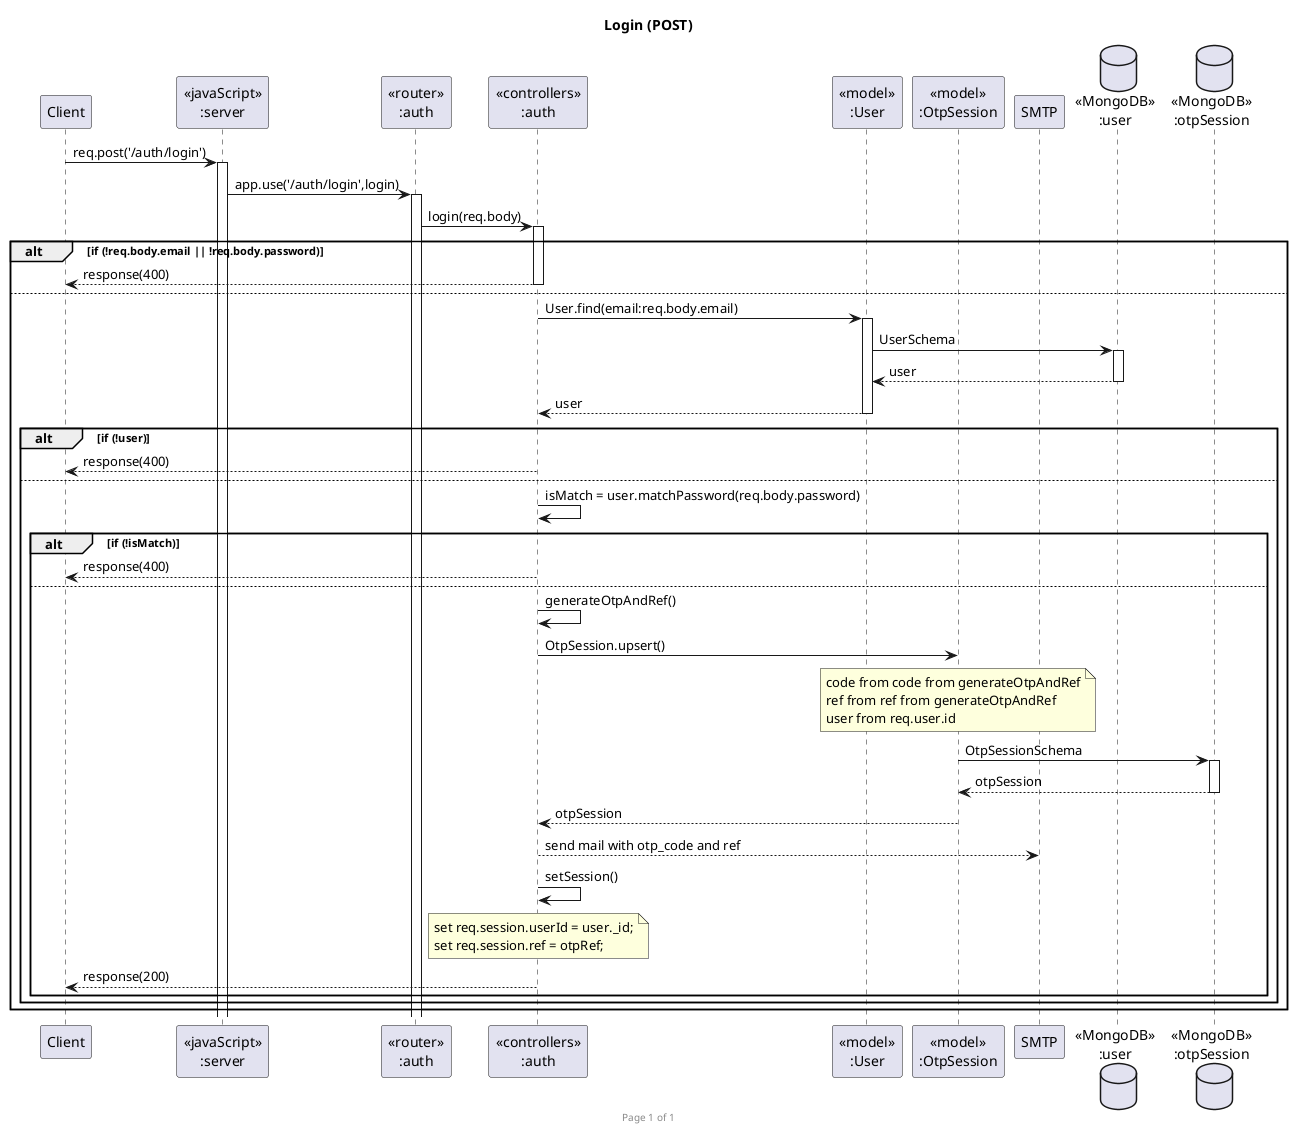 @startuml Login (POST)

footer Page %page% of %lastpage%
title "Login (POST)"

participant "Client" as client
participant "<<javaScript>>\n:server" as server
participant "<<router>>\n:auth" as AuthRouter
participant "<<controllers>>\n:auth" as AuthController
participant "<<model>>\n:User" as UserModel
participant "<<model>>\n:OtpSession" as OtpSessionModel
participant "SMTP" as SMTP

database "<<MongoDB>>\n:user" as UserDatabase
database "<<MongoDB>>\n:otpSession" as OtpSessionDatabase

client->server ++:req.post('/auth/login')
server->AuthRouter ++:app.use('/auth/login',login)
AuthRouter -> AuthController ++: login(req.body)
alt if (!req.body.email || !req.body.password)
AuthController-->client --:response(400)
else

AuthController->UserModel ++: User.find(email:req.body.email)
UserModel ->UserDatabase ++: UserSchema
UserDatabase --> UserModel --: user
AuthController <-- UserModel --:user
alt if (!user)
AuthController-->client --:response(400)
else
AuthController->AuthController : isMatch = user.matchPassword(req.body.password)
alt if (!isMatch)
AuthController-->client --:response(400)
else
AuthController->AuthController : generateOtpAndRef()
AuthController->OtpSessionModel : OtpSession.upsert()
note over OtpSessionModel
code from code from generateOtpAndRef
ref from ref from generateOtpAndRef
user from req.user.id
end note
OtpSessionModel ->OtpSessionDatabase ++: OtpSessionSchema
OtpSessionDatabase --> OtpSessionModel --: otpSession
AuthController <-- OtpSessionModel --:otpSession
AuthController -->SMTP : send mail with otp_code and ref
AuthController->AuthController : setSession()
note over AuthController
set req.session.userId = user._id;
set req.session.ref = otpRef;
end note
AuthController-->client --:response(200)
end
end
end



@enduml
